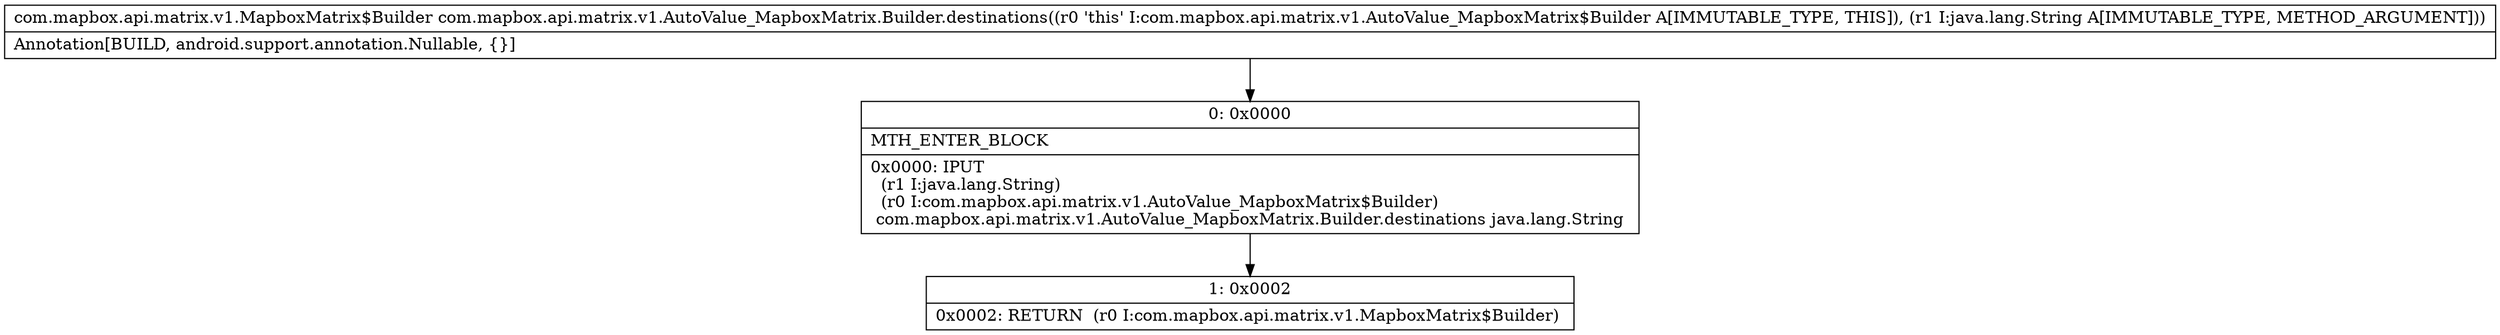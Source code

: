 digraph "CFG forcom.mapbox.api.matrix.v1.AutoValue_MapboxMatrix.Builder.destinations(Ljava\/lang\/String;)Lcom\/mapbox\/api\/matrix\/v1\/MapboxMatrix$Builder;" {
Node_0 [shape=record,label="{0\:\ 0x0000|MTH_ENTER_BLOCK\l|0x0000: IPUT  \l  (r1 I:java.lang.String)\l  (r0 I:com.mapbox.api.matrix.v1.AutoValue_MapboxMatrix$Builder)\l com.mapbox.api.matrix.v1.AutoValue_MapboxMatrix.Builder.destinations java.lang.String \l}"];
Node_1 [shape=record,label="{1\:\ 0x0002|0x0002: RETURN  (r0 I:com.mapbox.api.matrix.v1.MapboxMatrix$Builder) \l}"];
MethodNode[shape=record,label="{com.mapbox.api.matrix.v1.MapboxMatrix$Builder com.mapbox.api.matrix.v1.AutoValue_MapboxMatrix.Builder.destinations((r0 'this' I:com.mapbox.api.matrix.v1.AutoValue_MapboxMatrix$Builder A[IMMUTABLE_TYPE, THIS]), (r1 I:java.lang.String A[IMMUTABLE_TYPE, METHOD_ARGUMENT]))  | Annotation[BUILD, android.support.annotation.Nullable, \{\}]\l}"];
MethodNode -> Node_0;
Node_0 -> Node_1;
}

